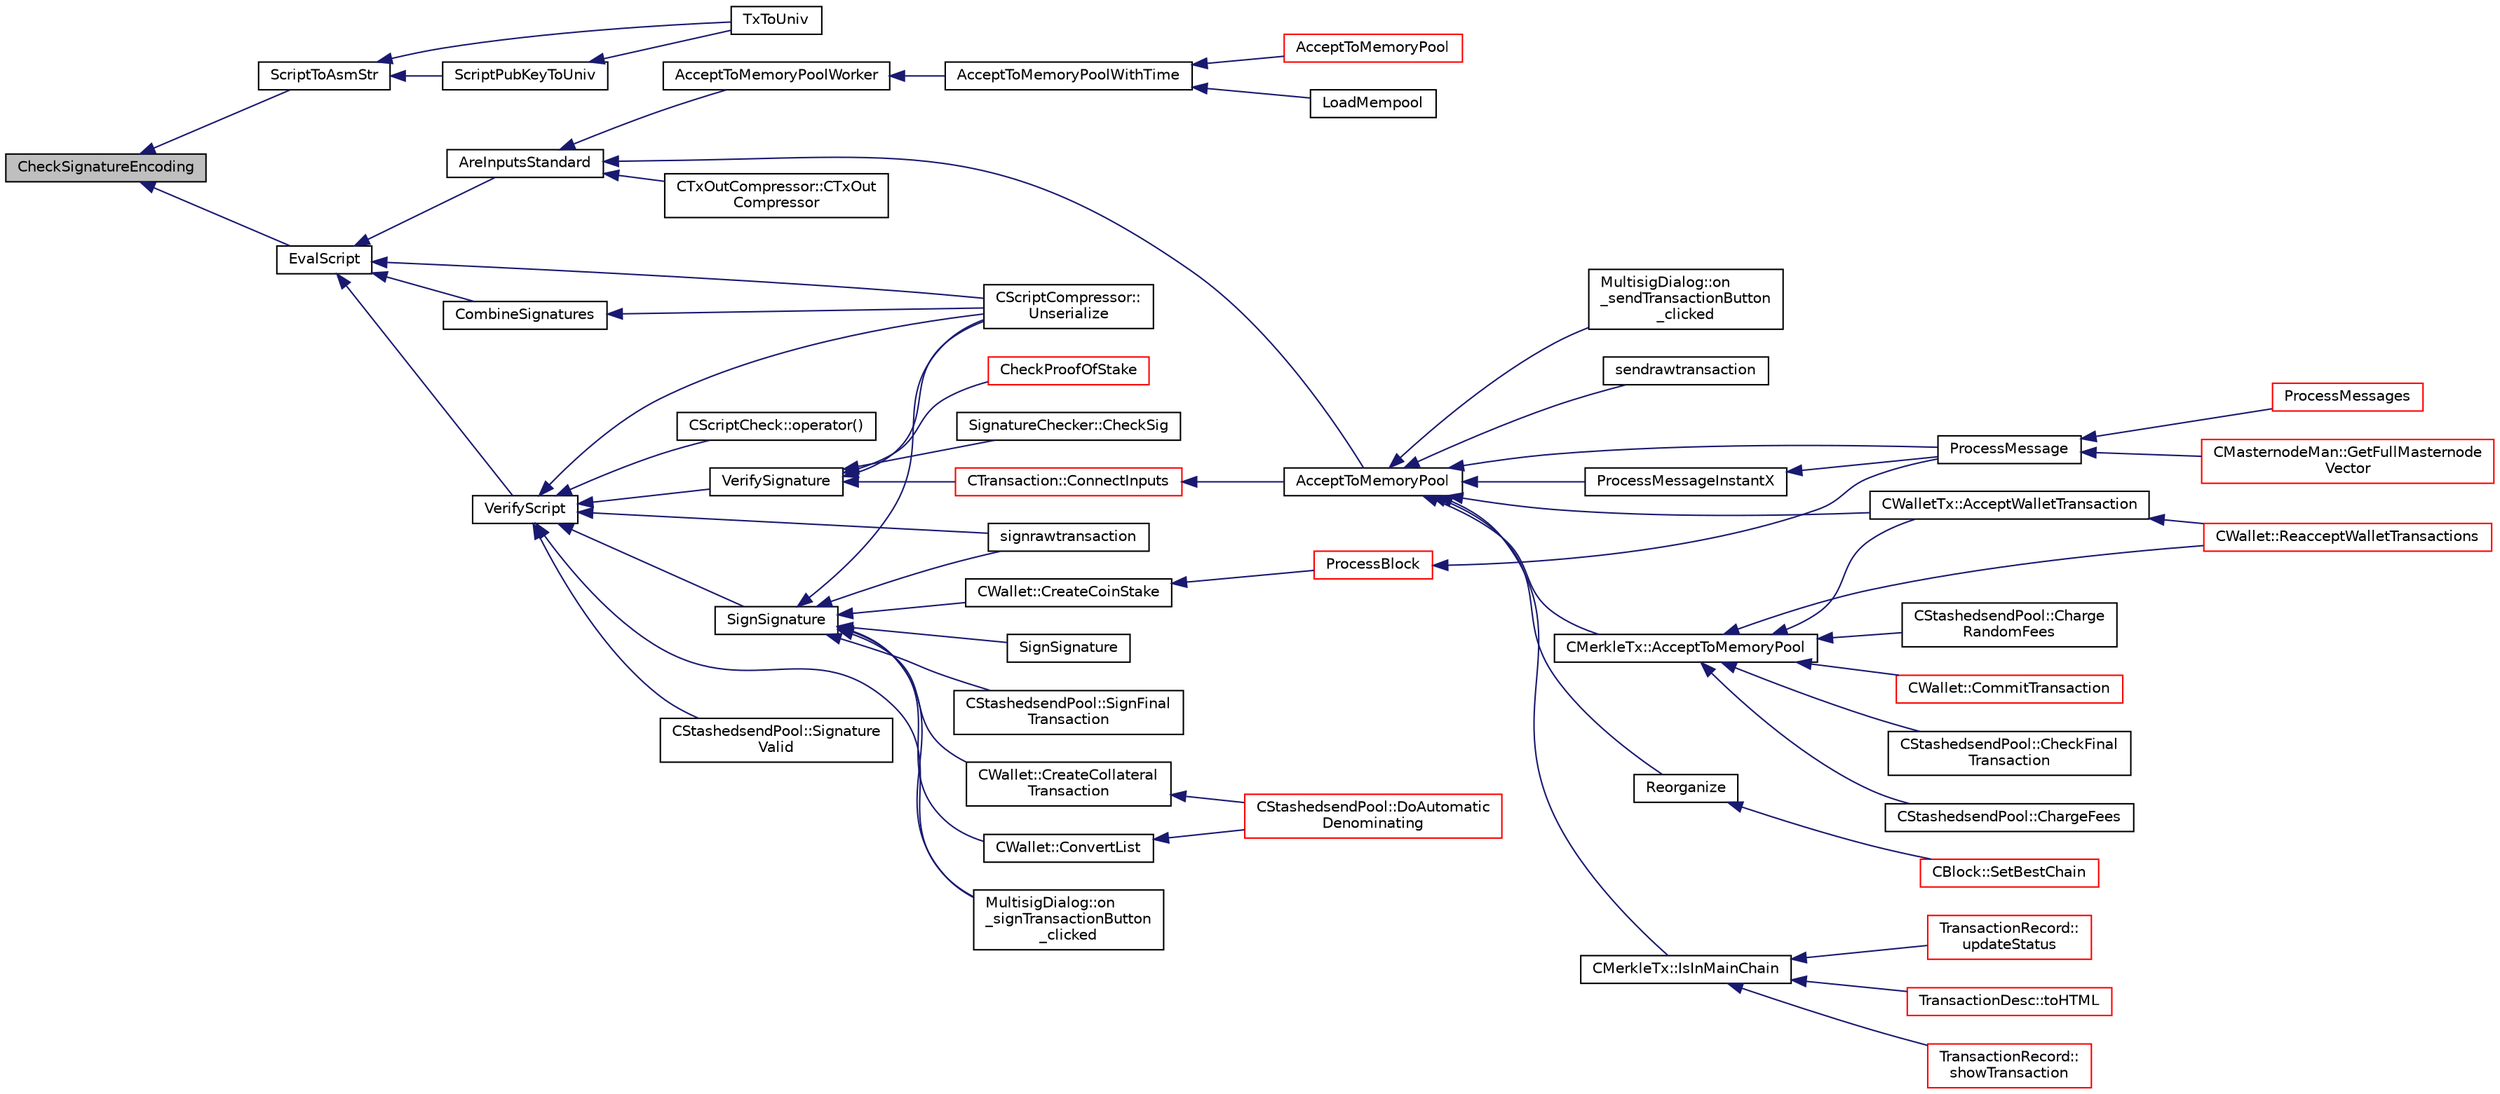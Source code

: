 digraph "CheckSignatureEncoding"
{
  edge [fontname="Helvetica",fontsize="10",labelfontname="Helvetica",labelfontsize="10"];
  node [fontname="Helvetica",fontsize="10",shape=record];
  rankdir="LR";
  Node613 [label="CheckSignatureEncoding",height=0.2,width=0.4,color="black", fillcolor="grey75", style="filled", fontcolor="black"];
  Node613 -> Node614 [dir="back",color="midnightblue",fontsize="10",style="solid",fontname="Helvetica"];
  Node614 [label="ScriptToAsmStr",height=0.2,width=0.4,color="black", fillcolor="white", style="filled",URL="$d5/d2e/core__write_8cpp.html#a97f55ea967c54b81091af210145b128b",tooltip="Create the assembly string representation of a CScript object. "];
  Node614 -> Node615 [dir="back",color="midnightblue",fontsize="10",style="solid",fontname="Helvetica"];
  Node615 [label="ScriptPubKeyToUniv",height=0.2,width=0.4,color="black", fillcolor="white", style="filled",URL="$d5/d2e/core__write_8cpp.html#a4a51bf7268adbdcd58e7af445ea4db61"];
  Node615 -> Node616 [dir="back",color="midnightblue",fontsize="10",style="solid",fontname="Helvetica"];
  Node616 [label="TxToUniv",height=0.2,width=0.4,color="black", fillcolor="white", style="filled",URL="$d5/d2e/core__write_8cpp.html#aeb901ca565e3df0e3bc0c9863ad8f53a"];
  Node614 -> Node616 [dir="back",color="midnightblue",fontsize="10",style="solid",fontname="Helvetica"];
  Node613 -> Node617 [dir="back",color="midnightblue",fontsize="10",style="solid",fontname="Helvetica"];
  Node617 [label="EvalScript",height=0.2,width=0.4,color="black", fillcolor="white", style="filled",URL="$de/d7f/script_8h.html#a7f55c113b0164f50f214d94996b6b02a"];
  Node617 -> Node618 [dir="back",color="midnightblue",fontsize="10",style="solid",fontname="Helvetica"];
  Node618 [label="AreInputsStandard",height=0.2,width=0.4,color="black", fillcolor="white", style="filled",URL="$d4/dbf/main_8h.html#a29901e539b487e09c90ff90c7560bd9d",tooltip="Check for standard transaction types. "];
  Node618 -> Node619 [dir="back",color="midnightblue",fontsize="10",style="solid",fontname="Helvetica"];
  Node619 [label="AcceptToMemoryPool",height=0.2,width=0.4,color="black", fillcolor="white", style="filled",URL="$d4/dbf/main_8h.html#addea0e425b693b4c1be712c3ead94568",tooltip="(try to) add transaction to memory pool "];
  Node619 -> Node620 [dir="back",color="midnightblue",fontsize="10",style="solid",fontname="Helvetica"];
  Node620 [label="ProcessMessageInstantX",height=0.2,width=0.4,color="black", fillcolor="white", style="filled",URL="$d6/d5f/instantx_8h.html#aa516cb499ead2691d8ab216a499db5d0"];
  Node620 -> Node621 [dir="back",color="midnightblue",fontsize="10",style="solid",fontname="Helvetica"];
  Node621 [label="ProcessMessage",height=0.2,width=0.4,color="black", fillcolor="white", style="filled",URL="$df/d0a/main_8cpp.html#a8ba92b1a4bce3c835e887a9073d17d8e"];
  Node621 -> Node622 [dir="back",color="midnightblue",fontsize="10",style="solid",fontname="Helvetica"];
  Node622 [label="ProcessMessages",height=0.2,width=0.4,color="red", fillcolor="white", style="filled",URL="$d4/dbf/main_8h.html#a196f9318f02448b85b28d612698934fd"];
  Node621 -> Node630 [dir="back",color="midnightblue",fontsize="10",style="solid",fontname="Helvetica"];
  Node630 [label="CMasternodeMan::GetFullMasternode\lVector",height=0.2,width=0.4,color="red", fillcolor="white", style="filled",URL="$dc/d6b/class_c_masternode_man.html#ab39e213a7601e1bef2eba1d5d63206f5"];
  Node619 -> Node636 [dir="back",color="midnightblue",fontsize="10",style="solid",fontname="Helvetica"];
  Node636 [label="CMerkleTx::AcceptToMemoryPool",height=0.2,width=0.4,color="black", fillcolor="white", style="filled",URL="$d1/dff/class_c_merkle_tx.html#a61126e811a53b941b3efdf5a4e83db90"];
  Node636 -> Node637 [dir="back",color="midnightblue",fontsize="10",style="solid",fontname="Helvetica"];
  Node637 [label="CWalletTx::AcceptWalletTransaction",height=0.2,width=0.4,color="black", fillcolor="white", style="filled",URL="$d6/d53/class_c_wallet_tx.html#af6d1a5a731bb69e1d94de84eb6fd15a5"];
  Node637 -> Node638 [dir="back",color="midnightblue",fontsize="10",style="solid",fontname="Helvetica"];
  Node638 [label="CWallet::ReacceptWalletTransactions",height=0.2,width=0.4,color="red", fillcolor="white", style="filled",URL="$d2/de5/class_c_wallet.html#a796c23450c8482e10e0c75ae5c1fa8ed"];
  Node636 -> Node643 [dir="back",color="midnightblue",fontsize="10",style="solid",fontname="Helvetica"];
  Node643 [label="CStashedsendPool::CheckFinal\lTransaction",height=0.2,width=0.4,color="black", fillcolor="white", style="filled",URL="$dd/d8a/class_c_stashedsend_pool.html#aba122588a53a90150595bc4279beb67c"];
  Node636 -> Node644 [dir="back",color="midnightblue",fontsize="10",style="solid",fontname="Helvetica"];
  Node644 [label="CStashedsendPool::ChargeFees",height=0.2,width=0.4,color="black", fillcolor="white", style="filled",URL="$dd/d8a/class_c_stashedsend_pool.html#acd76c93879dbcbdda4ca0a253f0d9c68",tooltip="Charge fees to bad actors (Charge clients a fee if they&#39;re abusive) "];
  Node636 -> Node645 [dir="back",color="midnightblue",fontsize="10",style="solid",fontname="Helvetica"];
  Node645 [label="CStashedsendPool::Charge\lRandomFees",height=0.2,width=0.4,color="black", fillcolor="white", style="filled",URL="$dd/d8a/class_c_stashedsend_pool.html#abcf715f6e5e01039218bf4881fffc3fe",tooltip="Rarely charge fees to pay miners. "];
  Node636 -> Node638 [dir="back",color="midnightblue",fontsize="10",style="solid",fontname="Helvetica"];
  Node636 -> Node646 [dir="back",color="midnightblue",fontsize="10",style="solid",fontname="Helvetica"];
  Node646 [label="CWallet::CommitTransaction",height=0.2,width=0.4,color="red", fillcolor="white", style="filled",URL="$d2/de5/class_c_wallet.html#aa13fbeaebd271f910a54cc5b82d73fde"];
  Node619 -> Node637 [dir="back",color="midnightblue",fontsize="10",style="solid",fontname="Helvetica"];
  Node619 -> Node663 [dir="back",color="midnightblue",fontsize="10",style="solid",fontname="Helvetica"];
  Node663 [label="Reorganize",height=0.2,width=0.4,color="black", fillcolor="white", style="filled",URL="$df/d0a/main_8cpp.html#ad8e09920f5a3ce2670c5efa26ef65227"];
  Node663 -> Node664 [dir="back",color="midnightblue",fontsize="10",style="solid",fontname="Helvetica"];
  Node664 [label="CBlock::SetBestChain",height=0.2,width=0.4,color="red", fillcolor="white", style="filled",URL="$d3/d51/class_c_block.html#a6e308b2d75d1cfc4a75eda36feb60ca1"];
  Node619 -> Node621 [dir="back",color="midnightblue",fontsize="10",style="solid",fontname="Helvetica"];
  Node619 -> Node668 [dir="back",color="midnightblue",fontsize="10",style="solid",fontname="Helvetica"];
  Node668 [label="CMerkleTx::IsInMainChain",height=0.2,width=0.4,color="black", fillcolor="white", style="filled",URL="$d1/dff/class_c_merkle_tx.html#ad4b3623fabf1924dba2a7694e3418e1e"];
  Node668 -> Node669 [dir="back",color="midnightblue",fontsize="10",style="solid",fontname="Helvetica"];
  Node669 [label="TransactionDesc::toHTML",height=0.2,width=0.4,color="red", fillcolor="white", style="filled",URL="$d4/da9/class_transaction_desc.html#ab7c9dbb2048aae121dd9d75df86e64f4"];
  Node668 -> Node680 [dir="back",color="midnightblue",fontsize="10",style="solid",fontname="Helvetica"];
  Node680 [label="TransactionRecord::\lshowTransaction",height=0.2,width=0.4,color="red", fillcolor="white", style="filled",URL="$d1/da7/class_transaction_record.html#a5ad1d1af4bec5b15a624b7a451e8cdbf",tooltip="Decompose CWallet transaction to model transaction records. "];
  Node668 -> Node692 [dir="back",color="midnightblue",fontsize="10",style="solid",fontname="Helvetica"];
  Node692 [label="TransactionRecord::\lupdateStatus",height=0.2,width=0.4,color="red", fillcolor="white", style="filled",URL="$d1/da7/class_transaction_record.html#a9b643dd885a790ae511705a1446556be",tooltip="Update status from core wallet tx. "];
  Node619 -> Node699 [dir="back",color="midnightblue",fontsize="10",style="solid",fontname="Helvetica"];
  Node699 [label="MultisigDialog::on\l_sendTransactionButton\l_clicked",height=0.2,width=0.4,color="black", fillcolor="white", style="filled",URL="$d4/df4/class_multisig_dialog.html#a71fcf325cb0cde9223eefc62b3b7634b"];
  Node619 -> Node700 [dir="back",color="midnightblue",fontsize="10",style="solid",fontname="Helvetica"];
  Node700 [label="sendrawtransaction",height=0.2,width=0.4,color="black", fillcolor="white", style="filled",URL="$dc/da8/rpcrawtransaction_8cpp.html#ad5aad44f890060f42efb49acf349511e"];
  Node618 -> Node701 [dir="back",color="midnightblue",fontsize="10",style="solid",fontname="Helvetica"];
  Node701 [label="CTxOutCompressor::CTxOut\lCompressor",height=0.2,width=0.4,color="black", fillcolor="white", style="filled",URL="$d9/d8d/class_c_tx_out_compressor.html#a38ef1033989cd003de65598620d15cea"];
  Node618 -> Node702 [dir="back",color="midnightblue",fontsize="10",style="solid",fontname="Helvetica"];
  Node702 [label="AcceptToMemoryPoolWorker",height=0.2,width=0.4,color="black", fillcolor="white", style="filled",URL="$dd/d7d/validation_8cpp.html#a274b0623037c72315662a07ecf760176"];
  Node702 -> Node703 [dir="back",color="midnightblue",fontsize="10",style="solid",fontname="Helvetica"];
  Node703 [label="AcceptToMemoryPoolWithTime",height=0.2,width=0.4,color="black", fillcolor="white", style="filled",URL="$dd/d7d/validation_8cpp.html#a7e5d2eb678cdda338b2dc803a2d4999f",tooltip="(try to) add transaction to memory pool with a specified acceptance time "];
  Node703 -> Node704 [dir="back",color="midnightblue",fontsize="10",style="solid",fontname="Helvetica"];
  Node704 [label="AcceptToMemoryPool",height=0.2,width=0.4,color="red", fillcolor="white", style="filled",URL="$db/d38/validation_8h.html#a25cdf856fb2107e0e96fd6bf4c0619cb",tooltip="(try to) add transaction to memory pool plTxnReplaced will be appended to with all transactions repla..."];
  Node703 -> Node712 [dir="back",color="midnightblue",fontsize="10",style="solid",fontname="Helvetica"];
  Node712 [label="LoadMempool",height=0.2,width=0.4,color="black", fillcolor="white", style="filled",URL="$db/d38/validation_8h.html#adea951730b49ef41e5390df5be8d3f1b",tooltip="Load the mempool from disk. "];
  Node617 -> Node713 [dir="back",color="midnightblue",fontsize="10",style="solid",fontname="Helvetica"];
  Node713 [label="VerifyScript",height=0.2,width=0.4,color="black", fillcolor="white", style="filled",URL="$de/d7f/script_8h.html#a995f521b6ca4a8bfbd02d4cfe226feb6"];
  Node713 -> Node714 [dir="back",color="midnightblue",fontsize="10",style="solid",fontname="Helvetica"];
  Node714 [label="MultisigDialog::on\l_signTransactionButton\l_clicked",height=0.2,width=0.4,color="black", fillcolor="white", style="filled",URL="$d4/df4/class_multisig_dialog.html#ad277ce76887dfbbec511486d3c1d2bc4"];
  Node713 -> Node715 [dir="back",color="midnightblue",fontsize="10",style="solid",fontname="Helvetica"];
  Node715 [label="signrawtransaction",height=0.2,width=0.4,color="black", fillcolor="white", style="filled",URL="$dc/da8/rpcrawtransaction_8cpp.html#aa0d151e35c0ad5ec82df451a833aeadb"];
  Node713 -> Node716 [dir="back",color="midnightblue",fontsize="10",style="solid",fontname="Helvetica"];
  Node716 [label="SignSignature",height=0.2,width=0.4,color="black", fillcolor="white", style="filled",URL="$de/d7f/script_8h.html#aca7dc730fd42e706b2c912ba32b65a36"];
  Node716 -> Node714 [dir="back",color="midnightblue",fontsize="10",style="solid",fontname="Helvetica"];
  Node716 -> Node715 [dir="back",color="midnightblue",fontsize="10",style="solid",fontname="Helvetica"];
  Node716 -> Node717 [dir="back",color="midnightblue",fontsize="10",style="solid",fontname="Helvetica"];
  Node717 [label="SignSignature",height=0.2,width=0.4,color="black", fillcolor="white", style="filled",URL="$de/d7f/script_8h.html#a3aef640e90fdb0fa95a8e2cda0cf6c22"];
  Node716 -> Node718 [dir="back",color="midnightblue",fontsize="10",style="solid",fontname="Helvetica"];
  Node718 [label="CScriptCompressor::\lUnserialize",height=0.2,width=0.4,color="black", fillcolor="white", style="filled",URL="$d3/dfb/class_c_script_compressor.html#a016fa6e3d2735d95fcf773271da073d5"];
  Node716 -> Node719 [dir="back",color="midnightblue",fontsize="10",style="solid",fontname="Helvetica"];
  Node719 [label="CStashedsendPool::SignFinal\lTransaction",height=0.2,width=0.4,color="black", fillcolor="white", style="filled",URL="$dd/d8a/class_c_stashedsend_pool.html#aa4e76a2c5ccd3fedef74f5e0b12c87f1",tooltip="As a client, check and sign the final transaction. "];
  Node716 -> Node720 [dir="back",color="midnightblue",fontsize="10",style="solid",fontname="Helvetica"];
  Node720 [label="CWallet::CreateCollateral\lTransaction",height=0.2,width=0.4,color="black", fillcolor="white", style="filled",URL="$d2/de5/class_c_wallet.html#a3efb1d87b0d5cb916f7289b72a38744d"];
  Node720 -> Node721 [dir="back",color="midnightblue",fontsize="10",style="solid",fontname="Helvetica"];
  Node721 [label="CStashedsendPool::DoAutomatic\lDenominating",height=0.2,width=0.4,color="red", fillcolor="white", style="filled",URL="$dd/d8a/class_c_stashedsend_pool.html#a21f19df4854af34c8f89187c768a524f",tooltip="Passively run Stashedsend in the background according to the configuration in settings (only for QT) ..."];
  Node716 -> Node726 [dir="back",color="midnightblue",fontsize="10",style="solid",fontname="Helvetica"];
  Node726 [label="CWallet::ConvertList",height=0.2,width=0.4,color="black", fillcolor="white", style="filled",URL="$d2/de5/class_c_wallet.html#adbc8cbc5a39e04446f4277487405c06b"];
  Node726 -> Node721 [dir="back",color="midnightblue",fontsize="10",style="solid",fontname="Helvetica"];
  Node716 -> Node727 [dir="back",color="midnightblue",fontsize="10",style="solid",fontname="Helvetica"];
  Node727 [label="CWallet::CreateCoinStake",height=0.2,width=0.4,color="black", fillcolor="white", style="filled",URL="$d2/de5/class_c_wallet.html#a644df129468440aa36f49ca3716a3c19"];
  Node727 -> Node728 [dir="back",color="midnightblue",fontsize="10",style="solid",fontname="Helvetica"];
  Node728 [label="ProcessBlock",height=0.2,width=0.4,color="red", fillcolor="white", style="filled",URL="$d4/dbf/main_8h.html#a7c8a7be3439bb5e1e40548a332a3cf29"];
  Node728 -> Node621 [dir="back",color="midnightblue",fontsize="10",style="solid",fontname="Helvetica"];
  Node713 -> Node738 [dir="back",color="midnightblue",fontsize="10",style="solid",fontname="Helvetica"];
  Node738 [label="VerifySignature",height=0.2,width=0.4,color="black", fillcolor="white", style="filled",URL="$de/d7f/script_8h.html#a3bebacccf5ed6d80e80889b65830f893"];
  Node738 -> Node739 [dir="back",color="midnightblue",fontsize="10",style="solid",fontname="Helvetica"];
  Node739 [label="CTransaction::ConnectInputs",height=0.2,width=0.4,color="red", fillcolor="white", style="filled",URL="$df/d43/class_c_transaction.html#aaab6c4ba493c918e29fd383043dcaae7",tooltip="Sanity check previous transactions, then, if all checks succeed, mark them as spent by this transacti..."];
  Node739 -> Node619 [dir="back",color="midnightblue",fontsize="10",style="solid",fontname="Helvetica"];
  Node738 -> Node774 [dir="back",color="midnightblue",fontsize="10",style="solid",fontname="Helvetica"];
  Node774 [label="SignatureChecker::CheckSig",height=0.2,width=0.4,color="black", fillcolor="white", style="filled",URL="$da/d89/class_signature_checker.html#a3eeda653a8224d8376016f177d2c7be2"];
  Node738 -> Node718 [dir="back",color="midnightblue",fontsize="10",style="solid",fontname="Helvetica"];
  Node738 -> Node775 [dir="back",color="midnightblue",fontsize="10",style="solid",fontname="Helvetica"];
  Node775 [label="CheckProofOfStake",height=0.2,width=0.4,color="red", fillcolor="white", style="filled",URL="$d4/dd4/stake_8h.html#a01e09fbdb926d4581ea48c4cf2f337a1"];
  Node713 -> Node718 [dir="back",color="midnightblue",fontsize="10",style="solid",fontname="Helvetica"];
  Node713 -> Node777 [dir="back",color="midnightblue",fontsize="10",style="solid",fontname="Helvetica"];
  Node777 [label="CStashedsendPool::Signature\lValid",height=0.2,width=0.4,color="black", fillcolor="white", style="filled",URL="$dd/d8a/class_c_stashedsend_pool.html#aac0148eb0e63ce636545a18522f7f59b",tooltip="Check to make sure a signature matches an input in the pool. "];
  Node713 -> Node778 [dir="back",color="midnightblue",fontsize="10",style="solid",fontname="Helvetica"];
  Node778 [label="CScriptCheck::operator()",height=0.2,width=0.4,color="black", fillcolor="white", style="filled",URL="$df/d12/class_c_script_check.html#a108d4c713338308be3867ed4e65b80c5"];
  Node617 -> Node779 [dir="back",color="midnightblue",fontsize="10",style="solid",fontname="Helvetica"];
  Node779 [label="CombineSignatures",height=0.2,width=0.4,color="black", fillcolor="white", style="filled",URL="$de/d7f/script_8h.html#af2e061fe8f5ec7708f28db4628ff5c10"];
  Node779 -> Node718 [dir="back",color="midnightblue",fontsize="10",style="solid",fontname="Helvetica"];
  Node617 -> Node718 [dir="back",color="midnightblue",fontsize="10",style="solid",fontname="Helvetica"];
}

